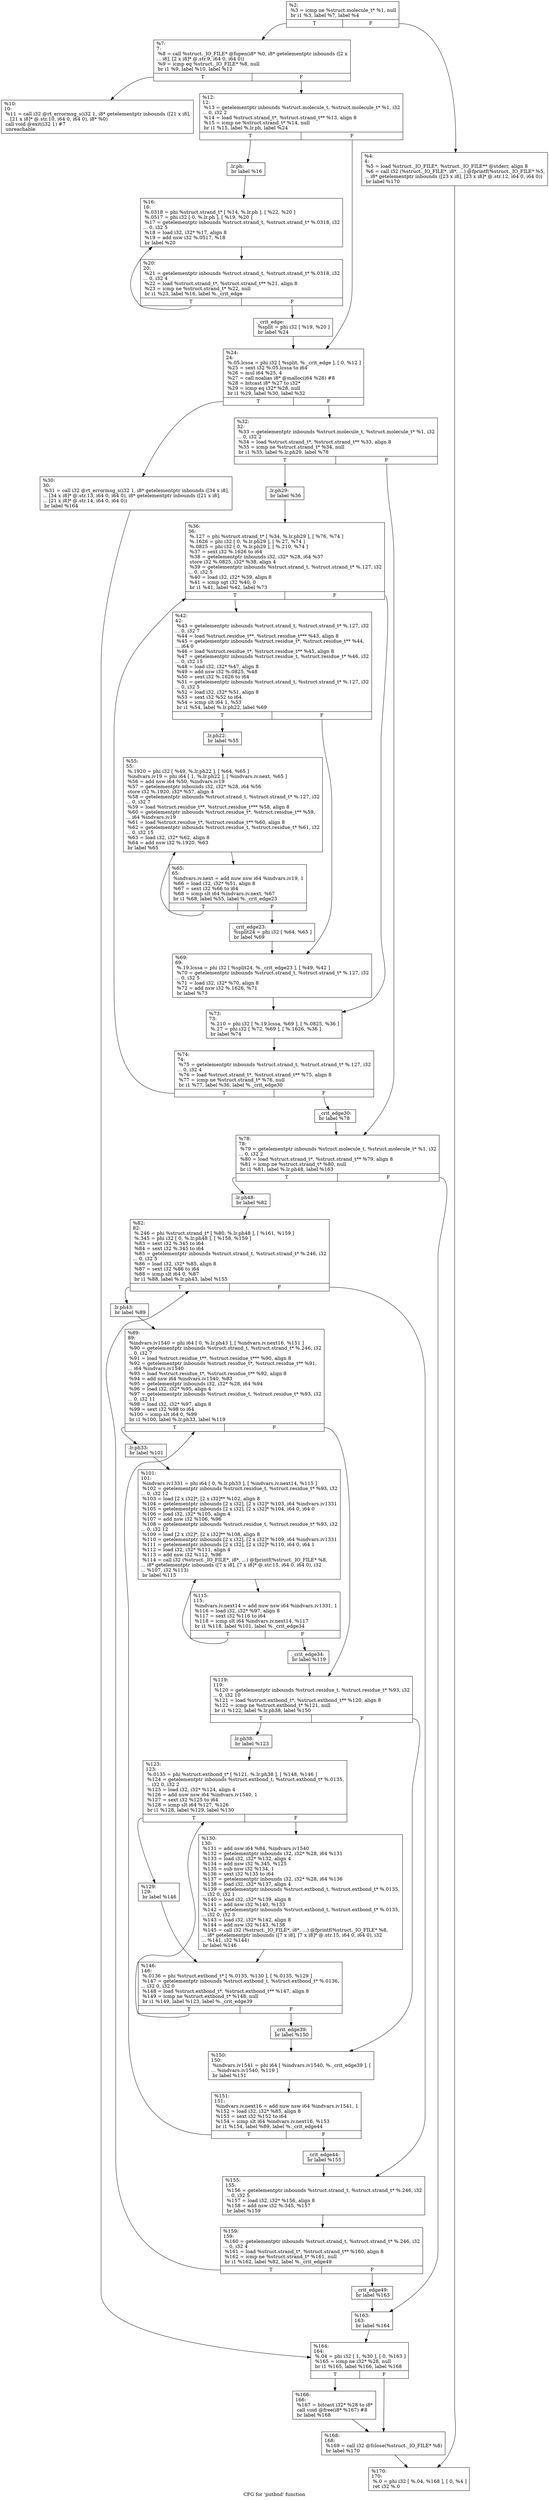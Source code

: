 digraph "CFG for 'putbnd' function" {
	label="CFG for 'putbnd' function";

	Node0x14f2260 [shape=record,label="{%2:\l  %3 = icmp ne %struct.molecule_t* %1, null\l  br i1 %3, label %7, label %4\l|{<s0>T|<s1>F}}"];
	Node0x14f2260:s0 -> Node0x14f2320;
	Node0x14f2260:s1 -> Node0x14f2370;
	Node0x14f2370 [shape=record,label="{%4:\l4:                                                \l  %5 = load %struct._IO_FILE*, %struct._IO_FILE** @stderr, align 8\l  %6 = call i32 (%struct._IO_FILE*, i8*, ...) @fprintf(%struct._IO_FILE* %5,\l... i8* getelementptr inbounds ([23 x i8], [23 x i8]* @.str.12, i64 0, i64 0))\l  br label %170\l}"];
	Node0x14f2370 -> Node0x14f2670;
	Node0x14f2320 [shape=record,label="{%7:\l7:                                                \l  %8 = call %struct._IO_FILE* @fopen(i8* %0, i8* getelementptr inbounds ([2 x\l... i8], [2 x i8]* @.str.9, i64 0, i64 0))\l  %9 = icmp eq %struct._IO_FILE* %8, null\l  br i1 %9, label %10, label %12\l|{<s0>T|<s1>F}}"];
	Node0x14f2320:s0 -> Node0x14f2450;
	Node0x14f2320:s1 -> Node0x14f2910;
	Node0x14f2450 [shape=record,label="{%10:\l10:                                               \l  %11 = call i32 @rt_errormsg_s(i32 1, i8* getelementptr inbounds ([21 x i8],\l... [21 x i8]* @.str.10, i64 0, i64 0), i8* %0)\l  call void @exit(i32 1) #7\l  unreachable\l}"];
	Node0x14f2910 [shape=record,label="{%12:\l12:                                               \l  %13 = getelementptr inbounds %struct.molecule_t, %struct.molecule_t* %1, i32\l... 0, i32 2\l  %14 = load %struct.strand_t*, %struct.strand_t** %13, align 8\l  %15 = icmp ne %struct.strand_t* %14, null\l  br i1 %15, label %.lr.ph, label %24\l|{<s0>T|<s1>F}}"];
	Node0x14f2910:s0 -> Node0x14f2d30;
	Node0x14f2910:s1 -> Node0x14f2ec0;
	Node0x14f2d30 [shape=record,label="{.lr.ph:                                           \l  br label %16\l}"];
	Node0x14f2d30 -> Node0x14f2fa0;
	Node0x14f2fa0 [shape=record,label="{%16:\l16:                                               \l  %.0318 = phi %struct.strand_t* [ %14, %.lr.ph ], [ %22, %20 ]\l  %.0517 = phi i32 [ 0, %.lr.ph ], [ %19, %20 ]\l  %17 = getelementptr inbounds %struct.strand_t, %struct.strand_t* %.0318, i32\l... 0, i32 5\l  %18 = load i32, i32* %17, align 8\l  %19 = add nsw i32 %.0517, %18\l  br label %20\l}"];
	Node0x14f2fa0 -> Node0x14f2ff0;
	Node0x14f2ff0 [shape=record,label="{%20:\l20:                                               \l  %21 = getelementptr inbounds %struct.strand_t, %struct.strand_t* %.0318, i32\l... 0, i32 4\l  %22 = load %struct.strand_t*, %struct.strand_t** %21, align 8\l  %23 = icmp ne %struct.strand_t* %22, null\l  br i1 %23, label %16, label %._crit_edge\l|{<s0>T|<s1>F}}"];
	Node0x14f2ff0:s0 -> Node0x14f2fa0;
	Node0x14f2ff0:s1 -> Node0x14f3530;
	Node0x14f3530 [shape=record,label="{._crit_edge:                                      \l  %split = phi i32 [ %19, %20 ]\l  br label %24\l}"];
	Node0x14f3530 -> Node0x14f2ec0;
	Node0x14f2ec0 [shape=record,label="{%24:\l24:                                               \l  %.05.lcssa = phi i32 [ %split, %._crit_edge ], [ 0, %12 ]\l  %25 = sext i32 %.05.lcssa to i64\l  %26 = mul i64 %25, 4\l  %27 = call noalias i8* @malloc(i64 %26) #8\l  %28 = bitcast i8* %27 to i32*\l  %29 = icmp eq i32* %28, null\l  br i1 %29, label %30, label %32\l|{<s0>T|<s1>F}}"];
	Node0x14f2ec0:s0 -> Node0x14f39d0;
	Node0x14f2ec0:s1 -> Node0x14f3a20;
	Node0x14f39d0 [shape=record,label="{%30:\l30:                                               \l  %31 = call i32 @rt_errormsg_s(i32 1, i8* getelementptr inbounds ([34 x i8],\l... [34 x i8]* @.str.13, i64 0, i64 0), i8* getelementptr inbounds ([21 x i8],\l... [21 x i8]* @.str.14, i64 0, i64 0))\l  br label %164\l}"];
	Node0x14f39d0 -> Node0x14f3d70;
	Node0x14f3a20 [shape=record,label="{%32:\l32:                                               \l  %33 = getelementptr inbounds %struct.molecule_t, %struct.molecule_t* %1, i32\l... 0, i32 2\l  %34 = load %struct.strand_t*, %struct.strand_t** %33, align 8\l  %35 = icmp ne %struct.strand_t* %34, null\l  br i1 %35, label %.lr.ph29, label %78\l|{<s0>T|<s1>F}}"];
	Node0x14f3a20:s0 -> Node0x14f3f90;
	Node0x14f3a20:s1 -> Node0x14f4040;
	Node0x14f3f90 [shape=record,label="{.lr.ph29:                                         \l  br label %36\l}"];
	Node0x14f3f90 -> Node0x14f4120;
	Node0x14f4120 [shape=record,label="{%36:\l36:                                               \l  %.127 = phi %struct.strand_t* [ %34, %.lr.ph29 ], [ %76, %74 ]\l  %.1626 = phi i32 [ 0, %.lr.ph29 ], [ %.27, %74 ]\l  %.0825 = phi i32 [ 0, %.lr.ph29 ], [ %.210, %74 ]\l  %37 = sext i32 %.1626 to i64\l  %38 = getelementptr inbounds i32, i32* %28, i64 %37\l  store i32 %.0825, i32* %38, align 4\l  %39 = getelementptr inbounds %struct.strand_t, %struct.strand_t* %.127, i32\l... 0, i32 5\l  %40 = load i32, i32* %39, align 8\l  %41 = icmp sgt i32 %40, 0\l  br i1 %41, label %42, label %73\l|{<s0>T|<s1>F}}"];
	Node0x14f4120:s0 -> Node0x14f4820;
	Node0x14f4120:s1 -> Node0x14f4870;
	Node0x14f4820 [shape=record,label="{%42:\l42:                                               \l  %43 = getelementptr inbounds %struct.strand_t, %struct.strand_t* %.127, i32\l... 0, i32 7\l  %44 = load %struct.residue_t**, %struct.residue_t*** %43, align 8\l  %45 = getelementptr inbounds %struct.residue_t*, %struct.residue_t** %44,\l... i64 0\l  %46 = load %struct.residue_t*, %struct.residue_t** %45, align 8\l  %47 = getelementptr inbounds %struct.residue_t, %struct.residue_t* %46, i32\l... 0, i32 15\l  %48 = load i32, i32* %47, align 8\l  %49 = add nsw i32 %.0825, %48\l  %50 = sext i32 %.1626 to i64\l  %51 = getelementptr inbounds %struct.strand_t, %struct.strand_t* %.127, i32\l... 0, i32 5\l  %52 = load i32, i32* %51, align 8\l  %53 = sext i32 %52 to i64\l  %54 = icmp slt i64 1, %53\l  br i1 %54, label %.lr.ph22, label %69\l|{<s0>T|<s1>F}}"];
	Node0x14f4820:s0 -> Node0x14f4ed0;
	Node0x14f4820:s1 -> Node0x14f4fb0;
	Node0x14f4ed0 [shape=record,label="{.lr.ph22:                                         \l  br label %55\l}"];
	Node0x14f4ed0 -> Node0x14f5090;
	Node0x14f5090 [shape=record,label="{%55:\l55:                                               \l  %.1920 = phi i32 [ %49, %.lr.ph22 ], [ %64, %65 ]\l  %indvars.iv19 = phi i64 [ 1, %.lr.ph22 ], [ %indvars.iv.next, %65 ]\l  %56 = add nsw i64 %50, %indvars.iv19\l  %57 = getelementptr inbounds i32, i32* %28, i64 %56\l  store i32 %.1920, i32* %57, align 4\l  %58 = getelementptr inbounds %struct.strand_t, %struct.strand_t* %.127, i32\l... 0, i32 7\l  %59 = load %struct.residue_t**, %struct.residue_t*** %58, align 8\l  %60 = getelementptr inbounds %struct.residue_t*, %struct.residue_t** %59,\l... i64 %indvars.iv19\l  %61 = load %struct.residue_t*, %struct.residue_t** %60, align 8\l  %62 = getelementptr inbounds %struct.residue_t, %struct.residue_t* %61, i32\l... 0, i32 15\l  %63 = load i32, i32* %62, align 8\l  %64 = add nsw i32 %.1920, %63\l  br label %65\l}"];
	Node0x14f5090 -> Node0x14f5150;
	Node0x14f5150 [shape=record,label="{%65:\l65:                                               \l  %indvars.iv.next = add nuw nsw i64 %indvars.iv19, 1\l  %66 = load i32, i32* %51, align 8\l  %67 = sext i32 %66 to i64\l  %68 = icmp slt i64 %indvars.iv.next, %67\l  br i1 %68, label %55, label %._crit_edge23\l|{<s0>T|<s1>F}}"];
	Node0x14f5150:s0 -> Node0x14f5090;
	Node0x14f5150:s1 -> Node0x14f5b60;
	Node0x14f5b60 [shape=record,label="{._crit_edge23:                                    \l  %split24 = phi i32 [ %64, %65 ]\l  br label %69\l}"];
	Node0x14f5b60 -> Node0x14f4fb0;
	Node0x14f4fb0 [shape=record,label="{%69:\l69:                                               \l  %.19.lcssa = phi i32 [ %split24, %._crit_edge23 ], [ %49, %42 ]\l  %70 = getelementptr inbounds %struct.strand_t, %struct.strand_t* %.127, i32\l... 0, i32 5\l  %71 = load i32, i32* %70, align 8\l  %72 = add nsw i32 %.1626, %71\l  br label %73\l}"];
	Node0x14f4fb0 -> Node0x14f4870;
	Node0x14f4870 [shape=record,label="{%73:\l73:                                               \l  %.210 = phi i32 [ %.19.lcssa, %69 ], [ %.0825, %36 ]\l  %.27 = phi i32 [ %72, %69 ], [ %.1626, %36 ]\l  br label %74\l}"];
	Node0x14f4870 -> Node0x14f41a0;
	Node0x14f41a0 [shape=record,label="{%74:\l74:                                               \l  %75 = getelementptr inbounds %struct.strand_t, %struct.strand_t* %.127, i32\l... 0, i32 4\l  %76 = load %struct.strand_t*, %struct.strand_t** %75, align 8\l  %77 = icmp ne %struct.strand_t* %76, null\l  br i1 %77, label %36, label %._crit_edge30\l|{<s0>T|<s1>F}}"];
	Node0x14f41a0:s0 -> Node0x14f4120;
	Node0x14f41a0:s1 -> Node0x14f6200;
	Node0x14f6200 [shape=record,label="{._crit_edge30:                                    \l  br label %78\l}"];
	Node0x14f6200 -> Node0x14f4040;
	Node0x14f4040 [shape=record,label="{%78:\l78:                                               \l  %79 = getelementptr inbounds %struct.molecule_t, %struct.molecule_t* %1, i32\l... 0, i32 2\l  %80 = load %struct.strand_t*, %struct.strand_t** %79, align 8\l  %81 = icmp ne %struct.strand_t* %80, null\l  br i1 %81, label %.lr.ph48, label %163\l|{<s0>T|<s1>F}}"];
	Node0x14f4040:s0 -> Node0x14f64b0;
	Node0x14f4040:s1 -> Node0x14f6560;
	Node0x14f64b0 [shape=record,label="{.lr.ph48:                                         \l  br label %82\l}"];
	Node0x14f64b0 -> Node0x14f6640;
	Node0x14f6640 [shape=record,label="{%82:\l82:                                               \l  %.246 = phi %struct.strand_t* [ %80, %.lr.ph48 ], [ %161, %159 ]\l  %.345 = phi i32 [ 0, %.lr.ph48 ], [ %158, %159 ]\l  %83 = sext i32 %.345 to i64\l  %84 = sext i32 %.345 to i64\l  %85 = getelementptr inbounds %struct.strand_t, %struct.strand_t* %.246, i32\l... 0, i32 5\l  %86 = load i32, i32* %85, align 8\l  %87 = sext i32 %86 to i64\l  %88 = icmp slt i64 0, %87\l  br i1 %88, label %.lr.ph43, label %155\l|{<s0>T|<s1>F}}"];
	Node0x14f6640:s0 -> Node0x14f6b20;
	Node0x14f6640:s1 -> Node0x14f6c00;
	Node0x14f6b20 [shape=record,label="{.lr.ph43:                                         \l  br label %89\l}"];
	Node0x14f6b20 -> Node0x14f6ce0;
	Node0x14f6ce0 [shape=record,label="{%89:\l89:                                               \l  %indvars.iv1540 = phi i64 [ 0, %.lr.ph43 ], [ %indvars.iv.next16, %151 ]\l  %90 = getelementptr inbounds %struct.strand_t, %struct.strand_t* %.246, i32\l... 0, i32 7\l  %91 = load %struct.residue_t**, %struct.residue_t*** %90, align 8\l  %92 = getelementptr inbounds %struct.residue_t*, %struct.residue_t** %91,\l... i64 %indvars.iv1540\l  %93 = load %struct.residue_t*, %struct.residue_t** %92, align 8\l  %94 = add nsw i64 %indvars.iv1540, %83\l  %95 = getelementptr inbounds i32, i32* %28, i64 %94\l  %96 = load i32, i32* %95, align 4\l  %97 = getelementptr inbounds %struct.residue_t, %struct.residue_t* %93, i32\l... 0, i32 11\l  %98 = load i32, i32* %97, align 8\l  %99 = sext i32 %98 to i64\l  %100 = icmp slt i64 0, %99\l  br i1 %100, label %.lr.ph33, label %119\l|{<s0>T|<s1>F}}"];
	Node0x14f6ce0:s0 -> Node0x14b79b0;
	Node0x14f6ce0:s1 -> Node0x14b7a90;
	Node0x14b79b0 [shape=record,label="{.lr.ph33:                                         \l  br label %101\l}"];
	Node0x14b79b0 -> Node0x14b7b70;
	Node0x14b7b70 [shape=record,label="{%101:\l101:                                              \l  %indvars.iv1331 = phi i64 [ 0, %.lr.ph33 ], [ %indvars.iv.next14, %115 ]\l  %102 = getelementptr inbounds %struct.residue_t, %struct.residue_t* %93, i32\l... 0, i32 12\l  %103 = load [2 x i32]*, [2 x i32]** %102, align 8\l  %104 = getelementptr inbounds [2 x i32], [2 x i32]* %103, i64 %indvars.iv1331\l  %105 = getelementptr inbounds [2 x i32], [2 x i32]* %104, i64 0, i64 0\l  %106 = load i32, i32* %105, align 4\l  %107 = add nsw i32 %106, %96\l  %108 = getelementptr inbounds %struct.residue_t, %struct.residue_t* %93, i32\l... 0, i32 12\l  %109 = load [2 x i32]*, [2 x i32]** %108, align 8\l  %110 = getelementptr inbounds [2 x i32], [2 x i32]* %109, i64 %indvars.iv1331\l  %111 = getelementptr inbounds [2 x i32], [2 x i32]* %110, i64 0, i64 1\l  %112 = load i32, i32* %111, align 4\l  %113 = add nsw i32 %112, %96\l  %114 = call i32 (%struct._IO_FILE*, i8*, ...) @fprintf(%struct._IO_FILE* %8,\l... i8* getelementptr inbounds ([7 x i8], [7 x i8]* @.str.15, i64 0, i64 0), i32\l... %107, i32 %113)\l  br label %115\l}"];
	Node0x14b7b70 -> Node0x14b7d10;
	Node0x14b7d10 [shape=record,label="{%115:\l115:                                              \l  %indvars.iv.next14 = add nuw nsw i64 %indvars.iv1331, 1\l  %116 = load i32, i32* %97, align 8\l  %117 = sext i32 %116 to i64\l  %118 = icmp slt i64 %indvars.iv.next14, %117\l  br i1 %118, label %101, label %._crit_edge34\l|{<s0>T|<s1>F}}"];
	Node0x14b7d10:s0 -> Node0x14b7b70;
	Node0x14b7d10:s1 -> Node0x14b87d0;
	Node0x14b87d0 [shape=record,label="{._crit_edge34:                                    \l  br label %119\l}"];
	Node0x14b87d0 -> Node0x14b7a90;
	Node0x14b7a90 [shape=record,label="{%119:\l119:                                              \l  %120 = getelementptr inbounds %struct.residue_t, %struct.residue_t* %93, i32\l... 0, i32 10\l  %121 = load %struct.extbond_t*, %struct.extbond_t** %120, align 8\l  %122 = icmp ne %struct.extbond_t* %121, null\l  br i1 %122, label %.lr.ph38, label %150\l|{<s0>T|<s1>F}}"];
	Node0x14b7a90:s0 -> Node0x14b8a80;
	Node0x14b7a90:s1 -> Node0x14b8b30;
	Node0x14b8a80 [shape=record,label="{.lr.ph38:                                         \l  br label %123\l}"];
	Node0x14b8a80 -> Node0x14b8c10;
	Node0x14b8c10 [shape=record,label="{%123:\l123:                                              \l  %.0135 = phi %struct.extbond_t* [ %121, %.lr.ph38 ], [ %148, %146 ]\l  %124 = getelementptr inbounds %struct.extbond_t, %struct.extbond_t* %.0135,\l... i32 0, i32 2\l  %125 = load i32, i32* %124, align 4\l  %126 = add nuw nsw i64 %indvars.iv1540, 1\l  %127 = sext i32 %125 to i64\l  %128 = icmp slt i64 %127, %126\l  br i1 %128, label %129, label %130\l|{<s0>T|<s1>F}}"];
	Node0x14b8c10:s0 -> Node0x14b9000;
	Node0x14b8c10:s1 -> Node0x14b9090;
	Node0x14b9000 [shape=record,label="{%129:\l129:                                              \l  br label %146\l}"];
	Node0x14b9000 -> Node0x14b8c90;
	Node0x14b9090 [shape=record,label="{%130:\l130:                                              \l  %131 = add nsw i64 %84, %indvars.iv1540\l  %132 = getelementptr inbounds i32, i32* %28, i64 %131\l  %133 = load i32, i32* %132, align 4\l  %134 = add nsw i32 %.345, %125\l  %135 = sub nsw i32 %134, 1\l  %136 = sext i32 %135 to i64\l  %137 = getelementptr inbounds i32, i32* %28, i64 %136\l  %138 = load i32, i32* %137, align 4\l  %139 = getelementptr inbounds %struct.extbond_t, %struct.extbond_t* %.0135,\l... i32 0, i32 1\l  %140 = load i32, i32* %139, align 8\l  %141 = add nsw i32 %140, %133\l  %142 = getelementptr inbounds %struct.extbond_t, %struct.extbond_t* %.0135,\l... i32 0, i32 3\l  %143 = load i32, i32* %142, align 8\l  %144 = add nsw i32 %143, %138\l  %145 = call i32 (%struct._IO_FILE*, i8*, ...) @fprintf(%struct._IO_FILE* %8,\l... i8* getelementptr inbounds ([7 x i8], [7 x i8]* @.str.15, i64 0, i64 0), i32\l... %141, i32 %144)\l  br label %146\l}"];
	Node0x14b9090 -> Node0x14b8c90;
	Node0x14b8c90 [shape=record,label="{%146:\l146:                                              \l  %.0136 = phi %struct.extbond_t* [ %.0135, %130 ], [ %.0135, %129 ]\l  %147 = getelementptr inbounds %struct.extbond_t, %struct.extbond_t* %.0136,\l... i32 0, i32 0\l  %148 = load %struct.extbond_t*, %struct.extbond_t** %147, align 8\l  %149 = icmp ne %struct.extbond_t* %148, null\l  br i1 %149, label %123, label %._crit_edge39\l|{<s0>T|<s1>F}}"];
	Node0x14b8c90:s0 -> Node0x14b8c10;
	Node0x14b8c90:s1 -> Node0x14fc220;
	Node0x14fc220 [shape=record,label="{._crit_edge39:                                    \l  br label %150\l}"];
	Node0x14fc220 -> Node0x14b8b30;
	Node0x14b8b30 [shape=record,label="{%150:\l150:                                              \l  %indvars.iv1541 = phi i64 [ %indvars.iv1540, %._crit_edge39 ], [\l... %indvars.iv1540, %119 ]\l  br label %151\l}"];
	Node0x14b8b30 -> Node0x14f6e40;
	Node0x14f6e40 [shape=record,label="{%151:\l151:                                              \l  %indvars.iv.next16 = add nuw nsw i64 %indvars.iv1541, 1\l  %152 = load i32, i32* %85, align 8\l  %153 = sext i32 %152 to i64\l  %154 = icmp slt i64 %indvars.iv.next16, %153\l  br i1 %154, label %89, label %._crit_edge44\l|{<s0>T|<s1>F}}"];
	Node0x14f6e40:s0 -> Node0x14f6ce0;
	Node0x14f6e40:s1 -> Node0x14fc630;
	Node0x14fc630 [shape=record,label="{._crit_edge44:                                    \l  br label %155\l}"];
	Node0x14fc630 -> Node0x14f6c00;
	Node0x14f6c00 [shape=record,label="{%155:\l155:                                              \l  %156 = getelementptr inbounds %struct.strand_t, %struct.strand_t* %.246, i32\l... 0, i32 5\l  %157 = load i32, i32* %156, align 8\l  %158 = add nsw i32 %.345, %157\l  br label %159\l}"];
	Node0x14f6c00 -> Node0x14f6690;
	Node0x14f6690 [shape=record,label="{%159:\l159:                                              \l  %160 = getelementptr inbounds %struct.strand_t, %struct.strand_t* %.246, i32\l... 0, i32 4\l  %161 = load %struct.strand_t*, %struct.strand_t** %160, align 8\l  %162 = icmp ne %struct.strand_t* %161, null\l  br i1 %162, label %82, label %._crit_edge49\l|{<s0>T|<s1>F}}"];
	Node0x14f6690:s0 -> Node0x14f6640;
	Node0x14f6690:s1 -> Node0x14fcab0;
	Node0x14fcab0 [shape=record,label="{._crit_edge49:                                    \l  br label %163\l}"];
	Node0x14fcab0 -> Node0x14f6560;
	Node0x14f6560 [shape=record,label="{%163:\l163:                                              \l  br label %164\l}"];
	Node0x14f6560 -> Node0x14f3d70;
	Node0x14f3d70 [shape=record,label="{%164:\l164:                                              \l  %.04 = phi i32 [ 1, %30 ], [ 0, %163 ]\l  %165 = icmp ne i32* %28, null\l  br i1 %165, label %166, label %168\l|{<s0>T|<s1>F}}"];
	Node0x14f3d70:s0 -> Node0x14fcd60;
	Node0x14f3d70:s1 -> Node0x14fcdb0;
	Node0x14fcd60 [shape=record,label="{%166:\l166:                                              \l  %167 = bitcast i32* %28 to i8*\l  call void @free(i8* %167) #8\l  br label %168\l}"];
	Node0x14fcd60 -> Node0x14fcdb0;
	Node0x14fcdb0 [shape=record,label="{%168:\l168:                                              \l  %169 = call i32 @fclose(%struct._IO_FILE* %8)\l  br label %170\l}"];
	Node0x14fcdb0 -> Node0x14f2670;
	Node0x14f2670 [shape=record,label="{%170:\l170:                                              \l  %.0 = phi i32 [ %.04, %168 ], [ 0, %4 ]\l  ret i32 %.0\l}"];
}
